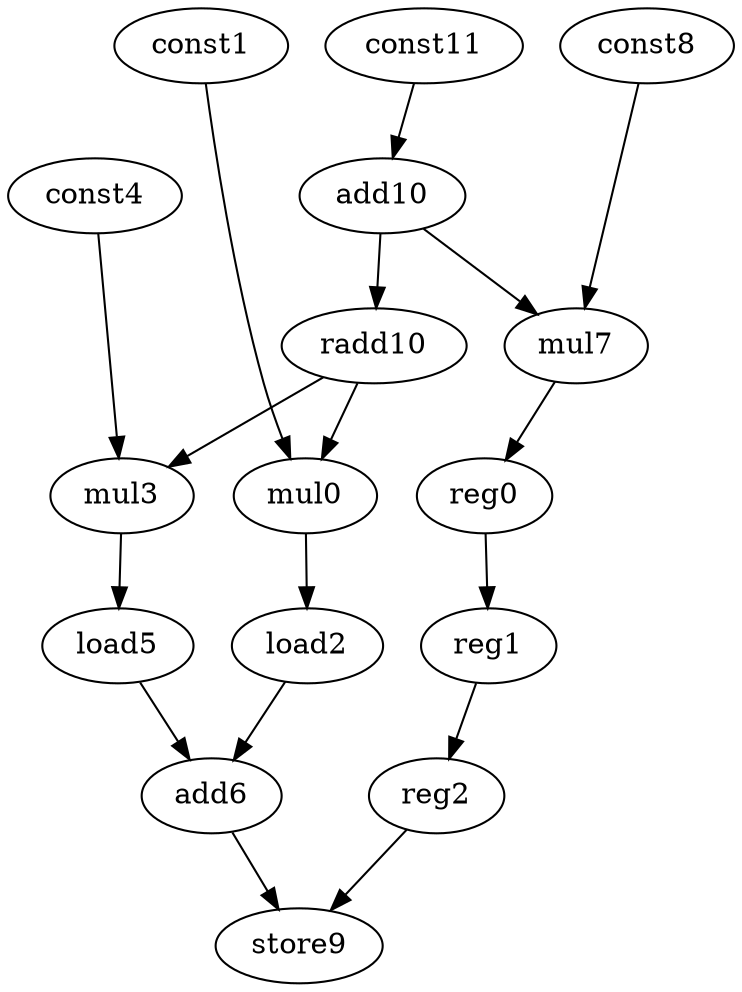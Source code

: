 digraph G {
    mul0;
    load2;
    const1;
    add6;
    mul3;
    load5;
    const4;
    store9;
    mul7;
    reg0;
    const8;
    reg1;
    reg2;
    add10;
    radd10;
    const11;
    mul0 -> load2 [weight=0];
    load2 -> add6 [weight=0];
    const1 -> mul0 [weight=0];
    add6 -> store9 [weight=0];
    mul3 -> load5 [weight=0];
    load5 -> add6 [weight=0];
    const4 -> mul3 [weight=0];
    mul7 -> reg0 [weight=0];
    reg0 -> reg1 [weight=0];
    const8 -> mul7 [weight=0];
    reg1 -> reg2 [weight=0];
    reg2 -> store9 [weight=0];
    add10 -> radd10 [weight=0];
    add10 -> mul7 [weight=0];
    radd10 -> mul0 [weight=0];
    radd10 -> mul3 [weight=0];
    const11 -> add10 [weight=0];
}
